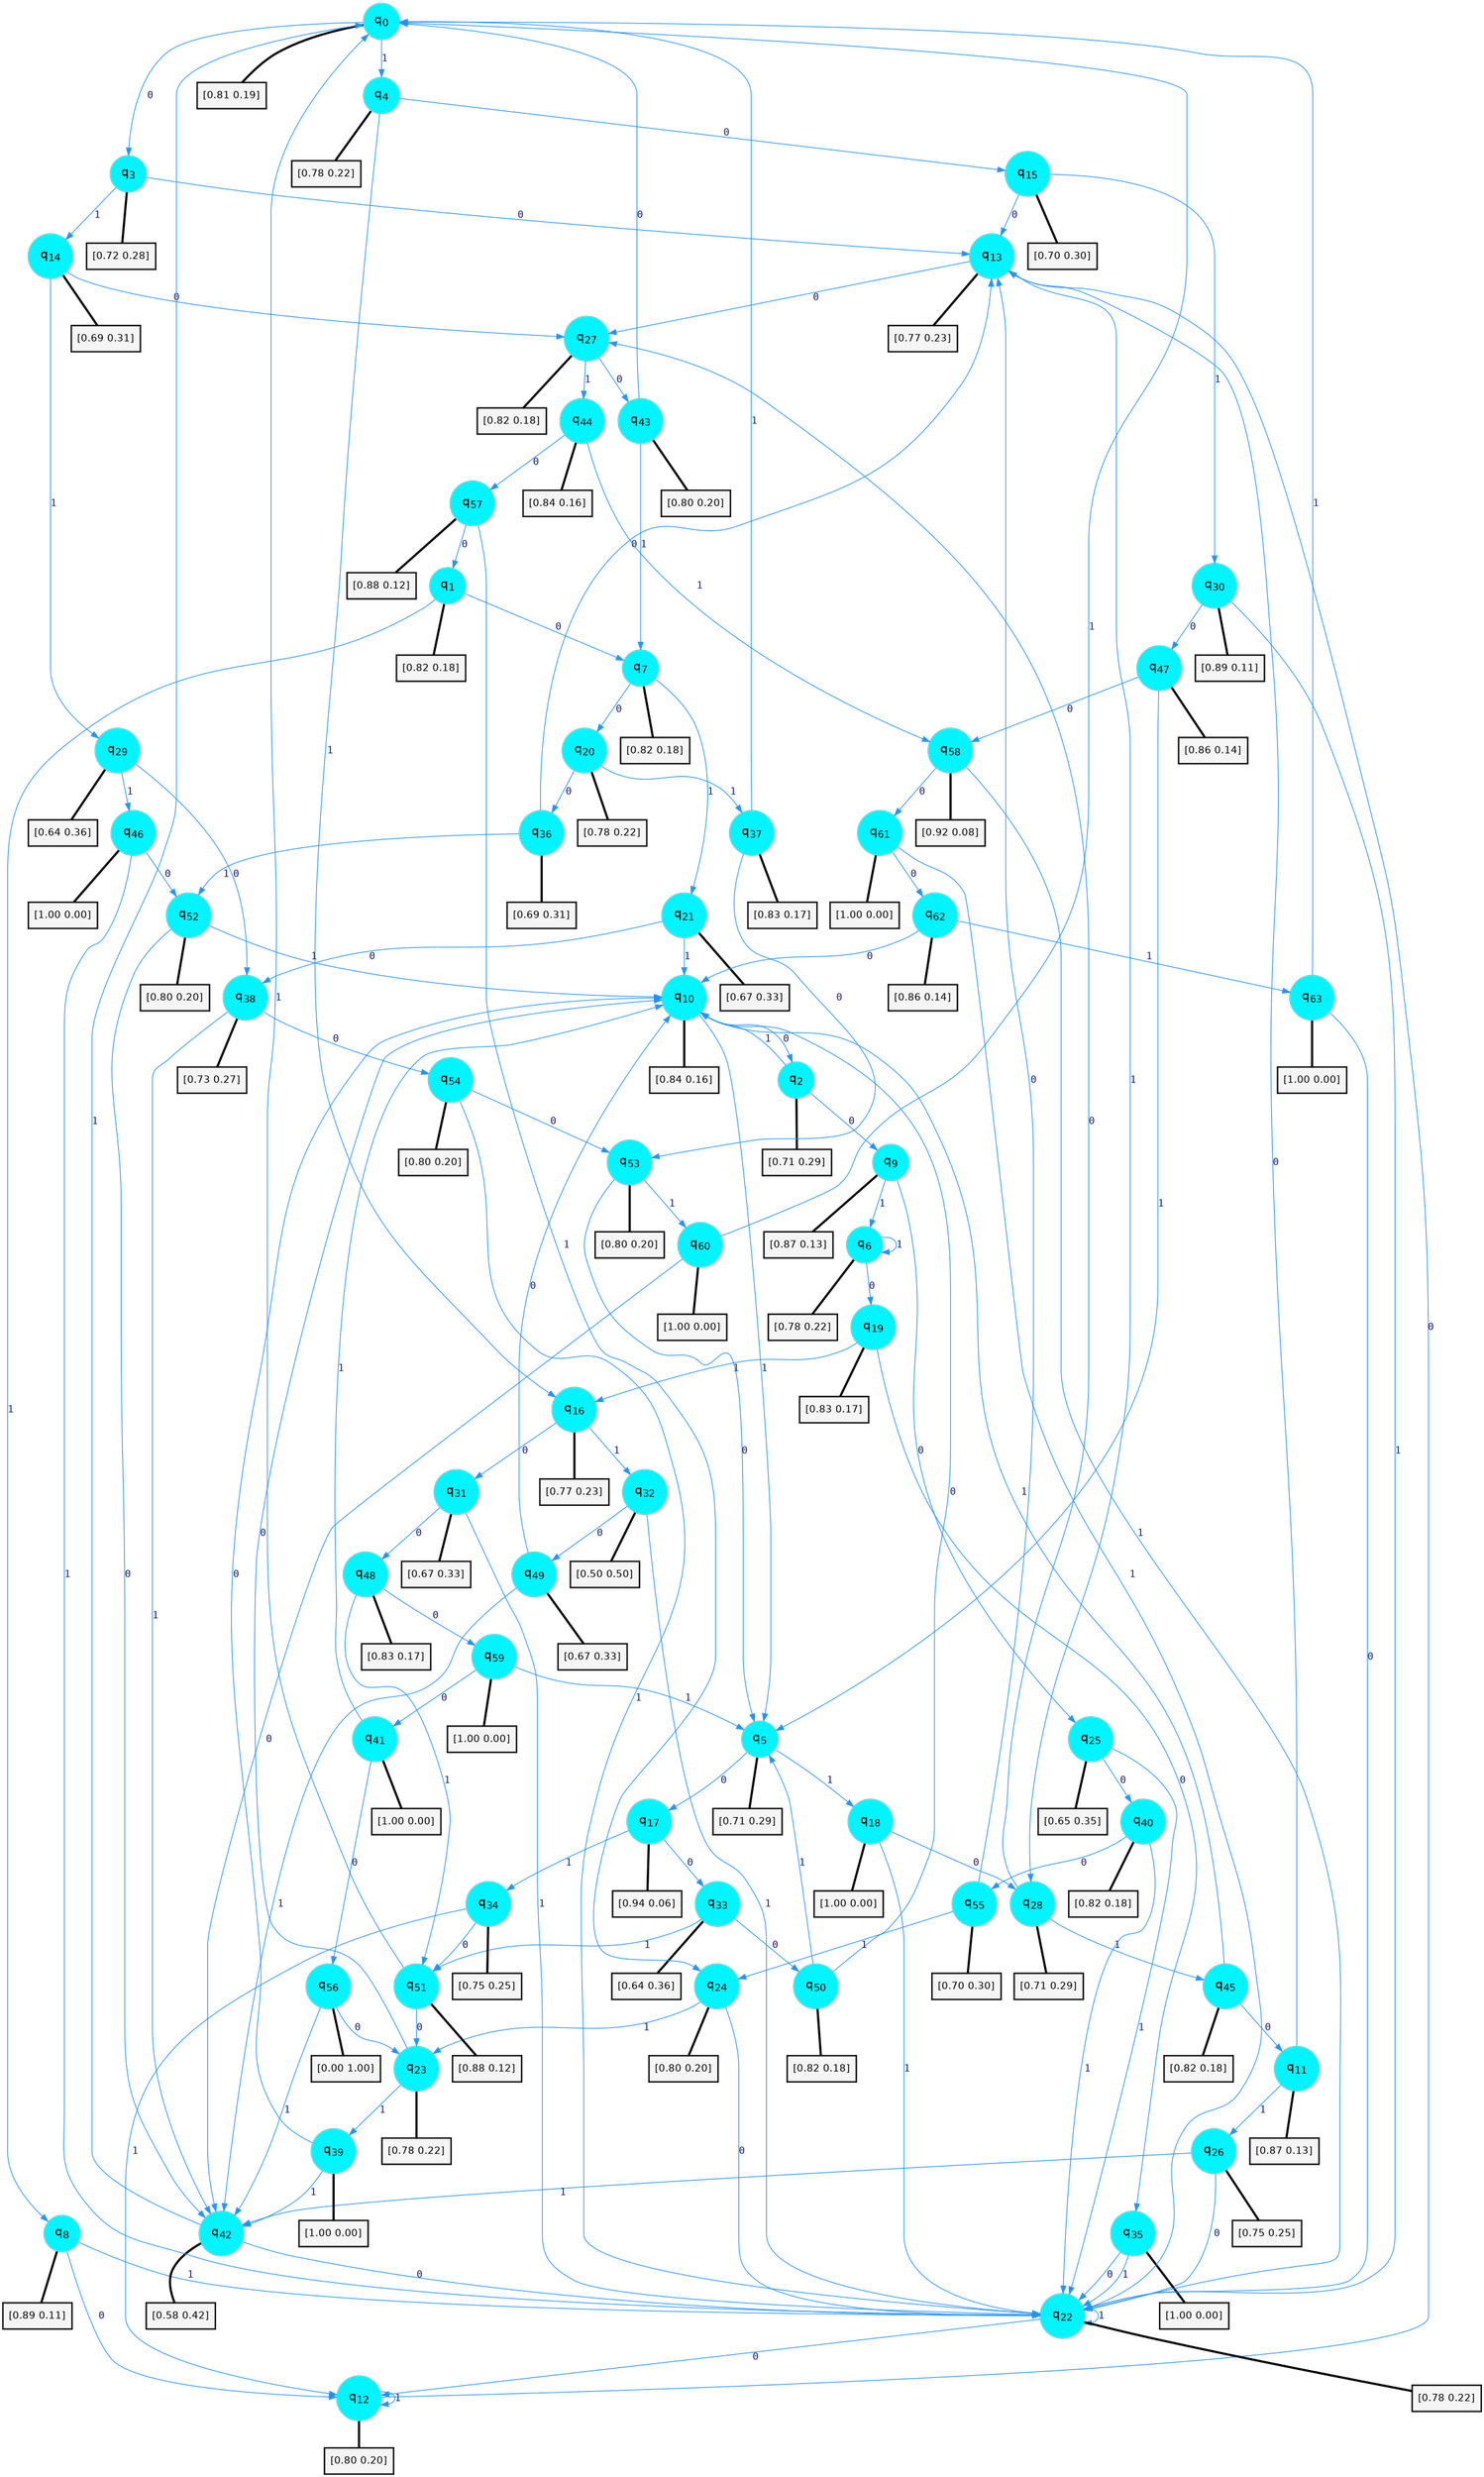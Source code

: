 digraph G {
graph [
bgcolor=transparent, dpi=300, rankdir=TD, size="40,25"];
node [
color=gray, fillcolor=turquoise1, fontcolor=black, fontname=Helvetica, fontsize=16, fontweight=bold, shape=circle, style=filled];
edge [
arrowsize=1, color=dodgerblue1, fontcolor=midnightblue, fontname=courier, fontweight=bold, penwidth=1, style=solid, weight=20];
0[label=<q<SUB>0</SUB>>];
1[label=<q<SUB>1</SUB>>];
2[label=<q<SUB>2</SUB>>];
3[label=<q<SUB>3</SUB>>];
4[label=<q<SUB>4</SUB>>];
5[label=<q<SUB>5</SUB>>];
6[label=<q<SUB>6</SUB>>];
7[label=<q<SUB>7</SUB>>];
8[label=<q<SUB>8</SUB>>];
9[label=<q<SUB>9</SUB>>];
10[label=<q<SUB>10</SUB>>];
11[label=<q<SUB>11</SUB>>];
12[label=<q<SUB>12</SUB>>];
13[label=<q<SUB>13</SUB>>];
14[label=<q<SUB>14</SUB>>];
15[label=<q<SUB>15</SUB>>];
16[label=<q<SUB>16</SUB>>];
17[label=<q<SUB>17</SUB>>];
18[label=<q<SUB>18</SUB>>];
19[label=<q<SUB>19</SUB>>];
20[label=<q<SUB>20</SUB>>];
21[label=<q<SUB>21</SUB>>];
22[label=<q<SUB>22</SUB>>];
23[label=<q<SUB>23</SUB>>];
24[label=<q<SUB>24</SUB>>];
25[label=<q<SUB>25</SUB>>];
26[label=<q<SUB>26</SUB>>];
27[label=<q<SUB>27</SUB>>];
28[label=<q<SUB>28</SUB>>];
29[label=<q<SUB>29</SUB>>];
30[label=<q<SUB>30</SUB>>];
31[label=<q<SUB>31</SUB>>];
32[label=<q<SUB>32</SUB>>];
33[label=<q<SUB>33</SUB>>];
34[label=<q<SUB>34</SUB>>];
35[label=<q<SUB>35</SUB>>];
36[label=<q<SUB>36</SUB>>];
37[label=<q<SUB>37</SUB>>];
38[label=<q<SUB>38</SUB>>];
39[label=<q<SUB>39</SUB>>];
40[label=<q<SUB>40</SUB>>];
41[label=<q<SUB>41</SUB>>];
42[label=<q<SUB>42</SUB>>];
43[label=<q<SUB>43</SUB>>];
44[label=<q<SUB>44</SUB>>];
45[label=<q<SUB>45</SUB>>];
46[label=<q<SUB>46</SUB>>];
47[label=<q<SUB>47</SUB>>];
48[label=<q<SUB>48</SUB>>];
49[label=<q<SUB>49</SUB>>];
50[label=<q<SUB>50</SUB>>];
51[label=<q<SUB>51</SUB>>];
52[label=<q<SUB>52</SUB>>];
53[label=<q<SUB>53</SUB>>];
54[label=<q<SUB>54</SUB>>];
55[label=<q<SUB>55</SUB>>];
56[label=<q<SUB>56</SUB>>];
57[label=<q<SUB>57</SUB>>];
58[label=<q<SUB>58</SUB>>];
59[label=<q<SUB>59</SUB>>];
60[label=<q<SUB>60</SUB>>];
61[label=<q<SUB>61</SUB>>];
62[label=<q<SUB>62</SUB>>];
63[label=<q<SUB>63</SUB>>];
64[label="[0.81 0.19]", shape=box,fontcolor=black, fontname=Helvetica, fontsize=14, penwidth=2, fillcolor=whitesmoke,color=black];
65[label="[0.82 0.18]", shape=box,fontcolor=black, fontname=Helvetica, fontsize=14, penwidth=2, fillcolor=whitesmoke,color=black];
66[label="[0.71 0.29]", shape=box,fontcolor=black, fontname=Helvetica, fontsize=14, penwidth=2, fillcolor=whitesmoke,color=black];
67[label="[0.72 0.28]", shape=box,fontcolor=black, fontname=Helvetica, fontsize=14, penwidth=2, fillcolor=whitesmoke,color=black];
68[label="[0.78 0.22]", shape=box,fontcolor=black, fontname=Helvetica, fontsize=14, penwidth=2, fillcolor=whitesmoke,color=black];
69[label="[0.71 0.29]", shape=box,fontcolor=black, fontname=Helvetica, fontsize=14, penwidth=2, fillcolor=whitesmoke,color=black];
70[label="[0.78 0.22]", shape=box,fontcolor=black, fontname=Helvetica, fontsize=14, penwidth=2, fillcolor=whitesmoke,color=black];
71[label="[0.82 0.18]", shape=box,fontcolor=black, fontname=Helvetica, fontsize=14, penwidth=2, fillcolor=whitesmoke,color=black];
72[label="[0.89 0.11]", shape=box,fontcolor=black, fontname=Helvetica, fontsize=14, penwidth=2, fillcolor=whitesmoke,color=black];
73[label="[0.87 0.13]", shape=box,fontcolor=black, fontname=Helvetica, fontsize=14, penwidth=2, fillcolor=whitesmoke,color=black];
74[label="[0.84 0.16]", shape=box,fontcolor=black, fontname=Helvetica, fontsize=14, penwidth=2, fillcolor=whitesmoke,color=black];
75[label="[0.87 0.13]", shape=box,fontcolor=black, fontname=Helvetica, fontsize=14, penwidth=2, fillcolor=whitesmoke,color=black];
76[label="[0.80 0.20]", shape=box,fontcolor=black, fontname=Helvetica, fontsize=14, penwidth=2, fillcolor=whitesmoke,color=black];
77[label="[0.77 0.23]", shape=box,fontcolor=black, fontname=Helvetica, fontsize=14, penwidth=2, fillcolor=whitesmoke,color=black];
78[label="[0.69 0.31]", shape=box,fontcolor=black, fontname=Helvetica, fontsize=14, penwidth=2, fillcolor=whitesmoke,color=black];
79[label="[0.70 0.30]", shape=box,fontcolor=black, fontname=Helvetica, fontsize=14, penwidth=2, fillcolor=whitesmoke,color=black];
80[label="[0.77 0.23]", shape=box,fontcolor=black, fontname=Helvetica, fontsize=14, penwidth=2, fillcolor=whitesmoke,color=black];
81[label="[0.94 0.06]", shape=box,fontcolor=black, fontname=Helvetica, fontsize=14, penwidth=2, fillcolor=whitesmoke,color=black];
82[label="[1.00 0.00]", shape=box,fontcolor=black, fontname=Helvetica, fontsize=14, penwidth=2, fillcolor=whitesmoke,color=black];
83[label="[0.83 0.17]", shape=box,fontcolor=black, fontname=Helvetica, fontsize=14, penwidth=2, fillcolor=whitesmoke,color=black];
84[label="[0.78 0.22]", shape=box,fontcolor=black, fontname=Helvetica, fontsize=14, penwidth=2, fillcolor=whitesmoke,color=black];
85[label="[0.67 0.33]", shape=box,fontcolor=black, fontname=Helvetica, fontsize=14, penwidth=2, fillcolor=whitesmoke,color=black];
86[label="[0.78 0.22]", shape=box,fontcolor=black, fontname=Helvetica, fontsize=14, penwidth=2, fillcolor=whitesmoke,color=black];
87[label="[0.78 0.22]", shape=box,fontcolor=black, fontname=Helvetica, fontsize=14, penwidth=2, fillcolor=whitesmoke,color=black];
88[label="[0.80 0.20]", shape=box,fontcolor=black, fontname=Helvetica, fontsize=14, penwidth=2, fillcolor=whitesmoke,color=black];
89[label="[0.65 0.35]", shape=box,fontcolor=black, fontname=Helvetica, fontsize=14, penwidth=2, fillcolor=whitesmoke,color=black];
90[label="[0.75 0.25]", shape=box,fontcolor=black, fontname=Helvetica, fontsize=14, penwidth=2, fillcolor=whitesmoke,color=black];
91[label="[0.82 0.18]", shape=box,fontcolor=black, fontname=Helvetica, fontsize=14, penwidth=2, fillcolor=whitesmoke,color=black];
92[label="[0.71 0.29]", shape=box,fontcolor=black, fontname=Helvetica, fontsize=14, penwidth=2, fillcolor=whitesmoke,color=black];
93[label="[0.64 0.36]", shape=box,fontcolor=black, fontname=Helvetica, fontsize=14, penwidth=2, fillcolor=whitesmoke,color=black];
94[label="[0.89 0.11]", shape=box,fontcolor=black, fontname=Helvetica, fontsize=14, penwidth=2, fillcolor=whitesmoke,color=black];
95[label="[0.67 0.33]", shape=box,fontcolor=black, fontname=Helvetica, fontsize=14, penwidth=2, fillcolor=whitesmoke,color=black];
96[label="[0.50 0.50]", shape=box,fontcolor=black, fontname=Helvetica, fontsize=14, penwidth=2, fillcolor=whitesmoke,color=black];
97[label="[0.64 0.36]", shape=box,fontcolor=black, fontname=Helvetica, fontsize=14, penwidth=2, fillcolor=whitesmoke,color=black];
98[label="[0.75 0.25]", shape=box,fontcolor=black, fontname=Helvetica, fontsize=14, penwidth=2, fillcolor=whitesmoke,color=black];
99[label="[1.00 0.00]", shape=box,fontcolor=black, fontname=Helvetica, fontsize=14, penwidth=2, fillcolor=whitesmoke,color=black];
100[label="[0.69 0.31]", shape=box,fontcolor=black, fontname=Helvetica, fontsize=14, penwidth=2, fillcolor=whitesmoke,color=black];
101[label="[0.83 0.17]", shape=box,fontcolor=black, fontname=Helvetica, fontsize=14, penwidth=2, fillcolor=whitesmoke,color=black];
102[label="[0.73 0.27]", shape=box,fontcolor=black, fontname=Helvetica, fontsize=14, penwidth=2, fillcolor=whitesmoke,color=black];
103[label="[1.00 0.00]", shape=box,fontcolor=black, fontname=Helvetica, fontsize=14, penwidth=2, fillcolor=whitesmoke,color=black];
104[label="[0.82 0.18]", shape=box,fontcolor=black, fontname=Helvetica, fontsize=14, penwidth=2, fillcolor=whitesmoke,color=black];
105[label="[1.00 0.00]", shape=box,fontcolor=black, fontname=Helvetica, fontsize=14, penwidth=2, fillcolor=whitesmoke,color=black];
106[label="[0.58 0.42]", shape=box,fontcolor=black, fontname=Helvetica, fontsize=14, penwidth=2, fillcolor=whitesmoke,color=black];
107[label="[0.80 0.20]", shape=box,fontcolor=black, fontname=Helvetica, fontsize=14, penwidth=2, fillcolor=whitesmoke,color=black];
108[label="[0.84 0.16]", shape=box,fontcolor=black, fontname=Helvetica, fontsize=14, penwidth=2, fillcolor=whitesmoke,color=black];
109[label="[0.82 0.18]", shape=box,fontcolor=black, fontname=Helvetica, fontsize=14, penwidth=2, fillcolor=whitesmoke,color=black];
110[label="[1.00 0.00]", shape=box,fontcolor=black, fontname=Helvetica, fontsize=14, penwidth=2, fillcolor=whitesmoke,color=black];
111[label="[0.86 0.14]", shape=box,fontcolor=black, fontname=Helvetica, fontsize=14, penwidth=2, fillcolor=whitesmoke,color=black];
112[label="[0.83 0.17]", shape=box,fontcolor=black, fontname=Helvetica, fontsize=14, penwidth=2, fillcolor=whitesmoke,color=black];
113[label="[0.67 0.33]", shape=box,fontcolor=black, fontname=Helvetica, fontsize=14, penwidth=2, fillcolor=whitesmoke,color=black];
114[label="[0.82 0.18]", shape=box,fontcolor=black, fontname=Helvetica, fontsize=14, penwidth=2, fillcolor=whitesmoke,color=black];
115[label="[0.88 0.12]", shape=box,fontcolor=black, fontname=Helvetica, fontsize=14, penwidth=2, fillcolor=whitesmoke,color=black];
116[label="[0.80 0.20]", shape=box,fontcolor=black, fontname=Helvetica, fontsize=14, penwidth=2, fillcolor=whitesmoke,color=black];
117[label="[0.80 0.20]", shape=box,fontcolor=black, fontname=Helvetica, fontsize=14, penwidth=2, fillcolor=whitesmoke,color=black];
118[label="[0.80 0.20]", shape=box,fontcolor=black, fontname=Helvetica, fontsize=14, penwidth=2, fillcolor=whitesmoke,color=black];
119[label="[0.70 0.30]", shape=box,fontcolor=black, fontname=Helvetica, fontsize=14, penwidth=2, fillcolor=whitesmoke,color=black];
120[label="[0.00 1.00]", shape=box,fontcolor=black, fontname=Helvetica, fontsize=14, penwidth=2, fillcolor=whitesmoke,color=black];
121[label="[0.88 0.12]", shape=box,fontcolor=black, fontname=Helvetica, fontsize=14, penwidth=2, fillcolor=whitesmoke,color=black];
122[label="[0.92 0.08]", shape=box,fontcolor=black, fontname=Helvetica, fontsize=14, penwidth=2, fillcolor=whitesmoke,color=black];
123[label="[1.00 0.00]", shape=box,fontcolor=black, fontname=Helvetica, fontsize=14, penwidth=2, fillcolor=whitesmoke,color=black];
124[label="[1.00 0.00]", shape=box,fontcolor=black, fontname=Helvetica, fontsize=14, penwidth=2, fillcolor=whitesmoke,color=black];
125[label="[1.00 0.00]", shape=box,fontcolor=black, fontname=Helvetica, fontsize=14, penwidth=2, fillcolor=whitesmoke,color=black];
126[label="[0.86 0.14]", shape=box,fontcolor=black, fontname=Helvetica, fontsize=14, penwidth=2, fillcolor=whitesmoke,color=black];
127[label="[1.00 0.00]", shape=box,fontcolor=black, fontname=Helvetica, fontsize=14, penwidth=2, fillcolor=whitesmoke,color=black];
0->3 [label=0];
0->4 [label=1];
0->64 [arrowhead=none, penwidth=3,color=black];
1->7 [label=0];
1->8 [label=1];
1->65 [arrowhead=none, penwidth=3,color=black];
2->9 [label=0];
2->10 [label=1];
2->66 [arrowhead=none, penwidth=3,color=black];
3->13 [label=0];
3->14 [label=1];
3->67 [arrowhead=none, penwidth=3,color=black];
4->15 [label=0];
4->16 [label=1];
4->68 [arrowhead=none, penwidth=3,color=black];
5->17 [label=0];
5->18 [label=1];
5->69 [arrowhead=none, penwidth=3,color=black];
6->19 [label=0];
6->6 [label=1];
6->70 [arrowhead=none, penwidth=3,color=black];
7->20 [label=0];
7->21 [label=1];
7->71 [arrowhead=none, penwidth=3,color=black];
8->12 [label=0];
8->22 [label=1];
8->72 [arrowhead=none, penwidth=3,color=black];
9->25 [label=0];
9->6 [label=1];
9->73 [arrowhead=none, penwidth=3,color=black];
10->2 [label=0];
10->5 [label=1];
10->74 [arrowhead=none, penwidth=3,color=black];
11->13 [label=0];
11->26 [label=1];
11->75 [arrowhead=none, penwidth=3,color=black];
12->13 [label=0];
12->12 [label=1];
12->76 [arrowhead=none, penwidth=3,color=black];
13->27 [label=0];
13->28 [label=1];
13->77 [arrowhead=none, penwidth=3,color=black];
14->27 [label=0];
14->29 [label=1];
14->78 [arrowhead=none, penwidth=3,color=black];
15->13 [label=0];
15->30 [label=1];
15->79 [arrowhead=none, penwidth=3,color=black];
16->31 [label=0];
16->32 [label=1];
16->80 [arrowhead=none, penwidth=3,color=black];
17->33 [label=0];
17->34 [label=1];
17->81 [arrowhead=none, penwidth=3,color=black];
18->28 [label=0];
18->22 [label=1];
18->82 [arrowhead=none, penwidth=3,color=black];
19->35 [label=0];
19->16 [label=1];
19->83 [arrowhead=none, penwidth=3,color=black];
20->36 [label=0];
20->37 [label=1];
20->84 [arrowhead=none, penwidth=3,color=black];
21->38 [label=0];
21->10 [label=1];
21->85 [arrowhead=none, penwidth=3,color=black];
22->12 [label=0];
22->22 [label=1];
22->86 [arrowhead=none, penwidth=3,color=black];
23->10 [label=0];
23->39 [label=1];
23->87 [arrowhead=none, penwidth=3,color=black];
24->22 [label=0];
24->23 [label=1];
24->88 [arrowhead=none, penwidth=3,color=black];
25->40 [label=0];
25->22 [label=1];
25->89 [arrowhead=none, penwidth=3,color=black];
26->22 [label=0];
26->42 [label=1];
26->90 [arrowhead=none, penwidth=3,color=black];
27->43 [label=0];
27->44 [label=1];
27->91 [arrowhead=none, penwidth=3,color=black];
28->27 [label=0];
28->45 [label=1];
28->92 [arrowhead=none, penwidth=3,color=black];
29->38 [label=0];
29->46 [label=1];
29->93 [arrowhead=none, penwidth=3,color=black];
30->47 [label=0];
30->22 [label=1];
30->94 [arrowhead=none, penwidth=3,color=black];
31->48 [label=0];
31->22 [label=1];
31->95 [arrowhead=none, penwidth=3,color=black];
32->49 [label=0];
32->22 [label=1];
32->96 [arrowhead=none, penwidth=3,color=black];
33->50 [label=0];
33->51 [label=1];
33->97 [arrowhead=none, penwidth=3,color=black];
34->51 [label=0];
34->12 [label=1];
34->98 [arrowhead=none, penwidth=3,color=black];
35->22 [label=0];
35->22 [label=1];
35->99 [arrowhead=none, penwidth=3,color=black];
36->13 [label=0];
36->52 [label=1];
36->100 [arrowhead=none, penwidth=3,color=black];
37->53 [label=0];
37->0 [label=1];
37->101 [arrowhead=none, penwidth=3,color=black];
38->54 [label=0];
38->42 [label=1];
38->102 [arrowhead=none, penwidth=3,color=black];
39->10 [label=0];
39->42 [label=1];
39->103 [arrowhead=none, penwidth=3,color=black];
40->55 [label=0];
40->22 [label=1];
40->104 [arrowhead=none, penwidth=3,color=black];
41->56 [label=0];
41->10 [label=1];
41->105 [arrowhead=none, penwidth=3,color=black];
42->22 [label=0];
42->0 [label=1];
42->106 [arrowhead=none, penwidth=3,color=black];
43->0 [label=0];
43->7 [label=1];
43->107 [arrowhead=none, penwidth=3,color=black];
44->57 [label=0];
44->58 [label=1];
44->108 [arrowhead=none, penwidth=3,color=black];
45->11 [label=0];
45->10 [label=1];
45->109 [arrowhead=none, penwidth=3,color=black];
46->52 [label=0];
46->22 [label=1];
46->110 [arrowhead=none, penwidth=3,color=black];
47->58 [label=0];
47->5 [label=1];
47->111 [arrowhead=none, penwidth=3,color=black];
48->59 [label=0];
48->51 [label=1];
48->112 [arrowhead=none, penwidth=3,color=black];
49->10 [label=0];
49->42 [label=1];
49->113 [arrowhead=none, penwidth=3,color=black];
50->10 [label=0];
50->5 [label=1];
50->114 [arrowhead=none, penwidth=3,color=black];
51->23 [label=0];
51->0 [label=1];
51->115 [arrowhead=none, penwidth=3,color=black];
52->42 [label=0];
52->10 [label=1];
52->116 [arrowhead=none, penwidth=3,color=black];
53->5 [label=0];
53->60 [label=1];
53->117 [arrowhead=none, penwidth=3,color=black];
54->53 [label=0];
54->22 [label=1];
54->118 [arrowhead=none, penwidth=3,color=black];
55->13 [label=0];
55->24 [label=1];
55->119 [arrowhead=none, penwidth=3,color=black];
56->23 [label=0];
56->42 [label=1];
56->120 [arrowhead=none, penwidth=3,color=black];
57->1 [label=0];
57->24 [label=1];
57->121 [arrowhead=none, penwidth=3,color=black];
58->61 [label=0];
58->22 [label=1];
58->122 [arrowhead=none, penwidth=3,color=black];
59->41 [label=0];
59->5 [label=1];
59->123 [arrowhead=none, penwidth=3,color=black];
60->42 [label=0];
60->0 [label=1];
60->124 [arrowhead=none, penwidth=3,color=black];
61->62 [label=0];
61->22 [label=1];
61->125 [arrowhead=none, penwidth=3,color=black];
62->10 [label=0];
62->63 [label=1];
62->126 [arrowhead=none, penwidth=3,color=black];
63->22 [label=0];
63->0 [label=1];
63->127 [arrowhead=none, penwidth=3,color=black];
}
